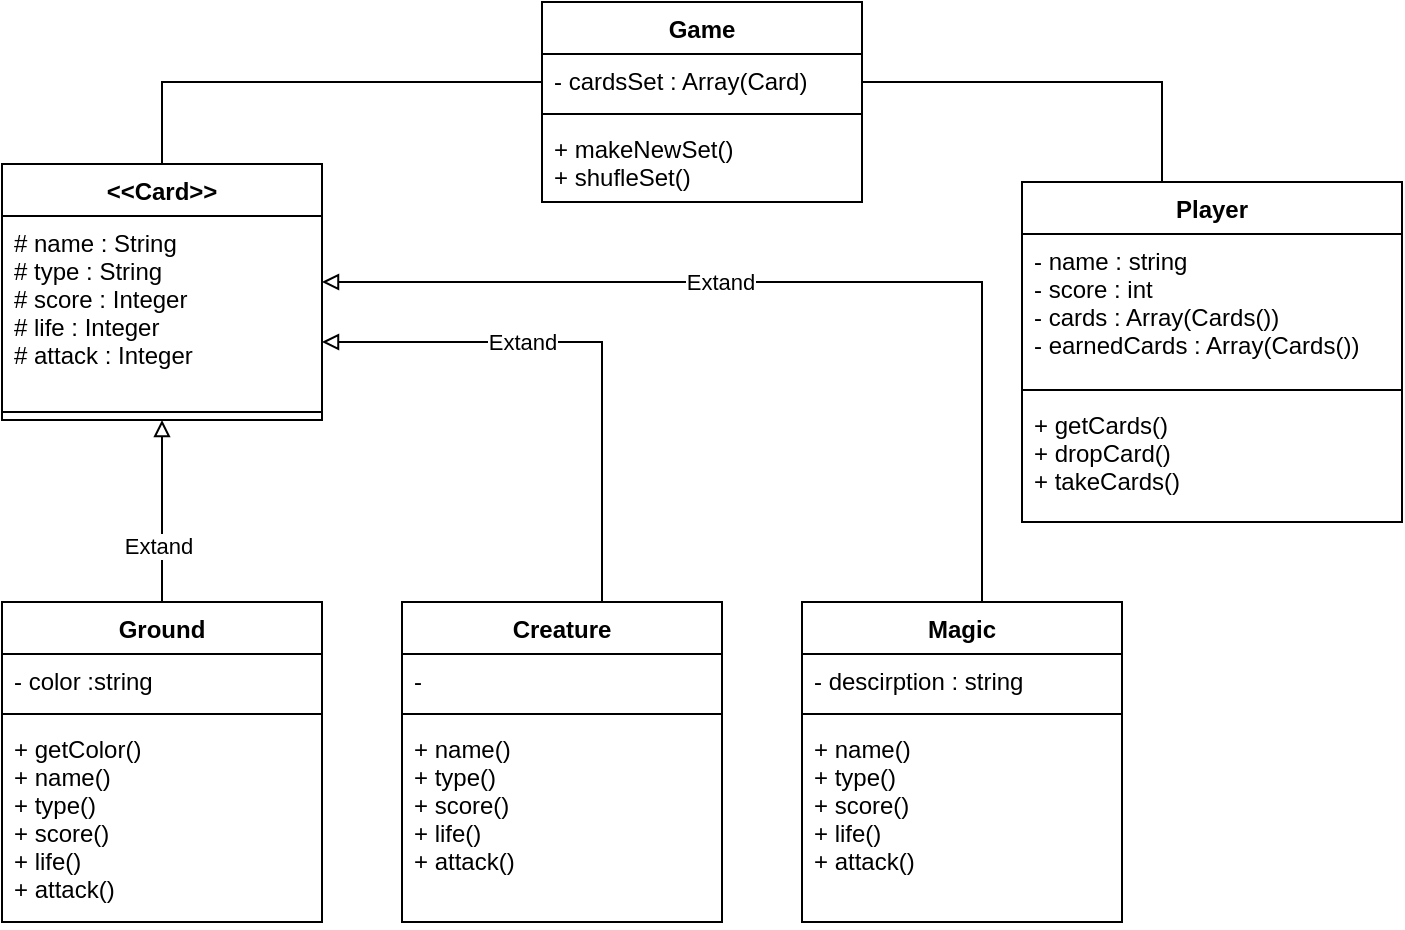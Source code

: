 <mxfile version="13.9.9" type="device"><diagram id="3hElpvVk4I48DchS2Ijv" name="ClassDigram"><mxGraphModel dx="1024" dy="584" grid="1" gridSize="10" guides="1" tooltips="1" connect="1" arrows="1" fold="1" page="1" pageScale="1" pageWidth="1000" pageHeight="800" math="0" shadow="0"><root><mxCell id="0"/><mxCell id="1" parent="0"/><mxCell id="dumbHCQnGsFcvUQUsLKi-17" style="edgeStyle=orthogonalEdgeStyle;rounded=0;orthogonalLoop=1;jettySize=auto;html=1;endArrow=block;endFill=0;" parent="1" source="ZqAiMtikKepjVgGYJOeP-2" target="dumbHCQnGsFcvUQUsLKi-36" edge="1"><mxGeometry relative="1" as="geometry"><Array as="points"/><mxPoint x="200" y="310" as="sourcePoint"/></mxGeometry></mxCell><mxCell id="dumbHCQnGsFcvUQUsLKi-22" value="Extand" style="edgeLabel;html=1;align=center;verticalAlign=middle;resizable=0;points=[];" parent="dumbHCQnGsFcvUQUsLKi-17" vertex="1" connectable="0"><mxGeometry x="-0.38" y="2" relative="1" as="geometry"><mxPoint as="offset"/></mxGeometry></mxCell><mxCell id="dumbHCQnGsFcvUQUsLKi-18" style="edgeStyle=orthogonalEdgeStyle;rounded=0;orthogonalLoop=1;jettySize=auto;html=1;endArrow=block;endFill=0;" parent="1" source="ZqAiMtikKepjVgGYJOeP-10" target="dumbHCQnGsFcvUQUsLKi-36" edge="1"><mxGeometry relative="1" as="geometry"><Array as="points"><mxPoint x="600" y="150"/></Array><mxPoint x="600" y="310" as="sourcePoint"/></mxGeometry></mxCell><mxCell id="dumbHCQnGsFcvUQUsLKi-20" value="Extand" style="edgeLabel;html=1;align=center;verticalAlign=middle;resizable=0;points=[];" parent="dumbHCQnGsFcvUQUsLKi-18" vertex="1" connectable="0"><mxGeometry x="-0.251" y="-5" relative="1" as="geometry"><mxPoint x="-108" y="5" as="offset"/></mxGeometry></mxCell><mxCell id="dumbHCQnGsFcvUQUsLKi-19" style="edgeStyle=orthogonalEdgeStyle;rounded=0;orthogonalLoop=1;jettySize=auto;html=1;endArrow=block;endFill=0;" parent="1" source="ZqAiMtikKepjVgGYJOeP-6" target="dumbHCQnGsFcvUQUsLKi-36" edge="1"><mxGeometry relative="1" as="geometry"><mxPoint x="410" y="310" as="sourcePoint"/><Array as="points"><mxPoint x="410" y="180"/></Array></mxGeometry></mxCell><mxCell id="dumbHCQnGsFcvUQUsLKi-21" value="Extand" style="edgeLabel;html=1;align=center;verticalAlign=middle;resizable=0;points=[];" parent="dumbHCQnGsFcvUQUsLKi-19" vertex="1" connectable="0"><mxGeometry x="0.259" relative="1" as="geometry"><mxPoint as="offset"/></mxGeometry></mxCell><mxCell id="dumbHCQnGsFcvUQUsLKi-28" value="Player" style="swimlane;fontStyle=1;align=center;verticalAlign=top;childLayout=stackLayout;horizontal=1;startSize=26;horizontalStack=0;resizeParent=1;resizeParentMax=0;resizeLast=0;collapsible=1;marginBottom=0;" parent="1" vertex="1"><mxGeometry x="620" y="100" width="190" height="170" as="geometry"/></mxCell><mxCell id="dumbHCQnGsFcvUQUsLKi-29" value="- name : string&#10;- score : int&#10;- cards : Array(Cards())&#10;- earnedCards : Array(Cards())" style="text;strokeColor=none;fillColor=none;align=left;verticalAlign=top;spacingLeft=4;spacingRight=4;overflow=hidden;rotatable=0;points=[[0,0.5],[1,0.5]];portConstraint=eastwest;" parent="dumbHCQnGsFcvUQUsLKi-28" vertex="1"><mxGeometry y="26" width="190" height="74" as="geometry"/></mxCell><mxCell id="dumbHCQnGsFcvUQUsLKi-30" value="" style="line;strokeWidth=1;fillColor=none;align=left;verticalAlign=middle;spacingTop=-1;spacingLeft=3;spacingRight=3;rotatable=0;labelPosition=right;points=[];portConstraint=eastwest;" parent="dumbHCQnGsFcvUQUsLKi-28" vertex="1"><mxGeometry y="100" width="190" height="8" as="geometry"/></mxCell><mxCell id="dumbHCQnGsFcvUQUsLKi-31" value="+ getCards()&#10;+ dropCard()&#10;+ takeCards()" style="text;strokeColor=none;fillColor=none;align=left;verticalAlign=top;spacingLeft=4;spacingRight=4;overflow=hidden;rotatable=0;points=[[0,0.5],[1,0.5]];portConstraint=eastwest;" parent="dumbHCQnGsFcvUQUsLKi-28" vertex="1"><mxGeometry y="108" width="190" height="62" as="geometry"/></mxCell><mxCell id="dumbHCQnGsFcvUQUsLKi-35" style="edgeStyle=orthogonalEdgeStyle;rounded=0;orthogonalLoop=1;jettySize=auto;html=1;endArrow=none;endFill=0;" parent="1" source="dumbHCQnGsFcvUQUsLKi-28" target="dumbHCQnGsFcvUQUsLKi-41" edge="1"><mxGeometry relative="1" as="geometry"><Array as="points"><mxPoint x="690" y="50"/></Array></mxGeometry></mxCell><mxCell id="dumbHCQnGsFcvUQUsLKi-36" value="&lt;&lt;Card&gt;&gt;" style="swimlane;fontStyle=1;align=center;verticalAlign=top;childLayout=stackLayout;horizontal=1;startSize=26;horizontalStack=0;resizeParent=1;resizeParentMax=0;resizeLast=0;collapsible=1;marginBottom=0;" parent="1" vertex="1"><mxGeometry x="110" y="91" width="160" height="128" as="geometry"/></mxCell><mxCell id="dumbHCQnGsFcvUQUsLKi-37" value="# name : String&#10;# type : String&#10;# score : Integer&#10;# life : Integer&#10;# attack : Integer" style="text;strokeColor=none;fillColor=none;align=left;verticalAlign=top;spacingLeft=4;spacingRight=4;overflow=hidden;rotatable=0;points=[[0,0.5],[1,0.5]];portConstraint=eastwest;" parent="dumbHCQnGsFcvUQUsLKi-36" vertex="1"><mxGeometry y="26" width="160" height="94" as="geometry"/></mxCell><mxCell id="dumbHCQnGsFcvUQUsLKi-38" value="" style="line;strokeWidth=1;fillColor=none;align=left;verticalAlign=middle;spacingTop=-1;spacingLeft=3;spacingRight=3;rotatable=0;labelPosition=right;points=[];portConstraint=eastwest;" parent="dumbHCQnGsFcvUQUsLKi-36" vertex="1"><mxGeometry y="120" width="160" height="8" as="geometry"/></mxCell><mxCell id="dumbHCQnGsFcvUQUsLKi-41" value="Game" style="swimlane;fontStyle=1;align=center;verticalAlign=top;childLayout=stackLayout;horizontal=1;startSize=26;horizontalStack=0;resizeParent=1;resizeParentMax=0;resizeLast=0;collapsible=1;marginBottom=0;" parent="1" vertex="1"><mxGeometry x="380" y="10" width="160" height="100" as="geometry"/></mxCell><mxCell id="dumbHCQnGsFcvUQUsLKi-42" value="- cardsSet : Array(Card)&#10;" style="text;strokeColor=none;fillColor=none;align=left;verticalAlign=top;spacingLeft=4;spacingRight=4;overflow=hidden;rotatable=0;points=[[0,0.5],[1,0.5]];portConstraint=eastwest;" parent="dumbHCQnGsFcvUQUsLKi-41" vertex="1"><mxGeometry y="26" width="160" height="26" as="geometry"/></mxCell><mxCell id="dumbHCQnGsFcvUQUsLKi-43" value="" style="line;strokeWidth=1;fillColor=none;align=left;verticalAlign=middle;spacingTop=-1;spacingLeft=3;spacingRight=3;rotatable=0;labelPosition=right;points=[];portConstraint=eastwest;" parent="dumbHCQnGsFcvUQUsLKi-41" vertex="1"><mxGeometry y="52" width="160" height="8" as="geometry"/></mxCell><mxCell id="dumbHCQnGsFcvUQUsLKi-44" value="+ makeNewSet()&#10;+ shufleSet()" style="text;strokeColor=none;fillColor=none;align=left;verticalAlign=top;spacingLeft=4;spacingRight=4;overflow=hidden;rotatable=0;points=[[0,0.5],[1,0.5]];portConstraint=eastwest;" parent="dumbHCQnGsFcvUQUsLKi-41" vertex="1"><mxGeometry y="60" width="160" height="40" as="geometry"/></mxCell><mxCell id="dumbHCQnGsFcvUQUsLKi-45" style="edgeStyle=orthogonalEdgeStyle;rounded=0;orthogonalLoop=1;jettySize=auto;html=1;endArrow=none;endFill=0;" parent="1" source="dumbHCQnGsFcvUQUsLKi-36" target="dumbHCQnGsFcvUQUsLKi-41" edge="1"><mxGeometry relative="1" as="geometry"><Array as="points"><mxPoint x="190" y="50"/></Array></mxGeometry></mxCell><mxCell id="ZqAiMtikKepjVgGYJOeP-2" value="Ground" style="swimlane;fontStyle=1;align=center;verticalAlign=top;childLayout=stackLayout;horizontal=1;startSize=26;horizontalStack=0;resizeParent=1;resizeParentMax=0;resizeLast=0;collapsible=1;marginBottom=0;" vertex="1" parent="1"><mxGeometry x="110" y="310" width="160" height="160" as="geometry"/></mxCell><mxCell id="ZqAiMtikKepjVgGYJOeP-3" value="- color :string" style="text;strokeColor=none;fillColor=none;align=left;verticalAlign=top;spacingLeft=4;spacingRight=4;overflow=hidden;rotatable=0;points=[[0,0.5],[1,0.5]];portConstraint=eastwest;" vertex="1" parent="ZqAiMtikKepjVgGYJOeP-2"><mxGeometry y="26" width="160" height="26" as="geometry"/></mxCell><mxCell id="ZqAiMtikKepjVgGYJOeP-4" value="" style="line;strokeWidth=1;fillColor=none;align=left;verticalAlign=middle;spacingTop=-1;spacingLeft=3;spacingRight=3;rotatable=0;labelPosition=right;points=[];portConstraint=eastwest;" vertex="1" parent="ZqAiMtikKepjVgGYJOeP-2"><mxGeometry y="52" width="160" height="8" as="geometry"/></mxCell><mxCell id="ZqAiMtikKepjVgGYJOeP-5" value="+ getColor()&#10;+ name()&#10;+ type()&#10;+ score()&#10;+ life()&#10;+ attack()" style="text;strokeColor=none;fillColor=none;align=left;verticalAlign=top;spacingLeft=4;spacingRight=4;overflow=hidden;rotatable=0;points=[[0,0.5],[1,0.5]];portConstraint=eastwest;" vertex="1" parent="ZqAiMtikKepjVgGYJOeP-2"><mxGeometry y="60" width="160" height="100" as="geometry"/></mxCell><mxCell id="ZqAiMtikKepjVgGYJOeP-6" value="Creature" style="swimlane;fontStyle=1;align=center;verticalAlign=top;childLayout=stackLayout;horizontal=1;startSize=26;horizontalStack=0;resizeParent=1;resizeParentMax=0;resizeLast=0;collapsible=1;marginBottom=0;" vertex="1" parent="1"><mxGeometry x="310" y="310" width="160" height="160" as="geometry"/></mxCell><mxCell id="ZqAiMtikKepjVgGYJOeP-7" value="-" style="text;strokeColor=none;fillColor=none;align=left;verticalAlign=top;spacingLeft=4;spacingRight=4;overflow=hidden;rotatable=0;points=[[0,0.5],[1,0.5]];portConstraint=eastwest;" vertex="1" parent="ZqAiMtikKepjVgGYJOeP-6"><mxGeometry y="26" width="160" height="26" as="geometry"/></mxCell><mxCell id="ZqAiMtikKepjVgGYJOeP-8" value="" style="line;strokeWidth=1;fillColor=none;align=left;verticalAlign=middle;spacingTop=-1;spacingLeft=3;spacingRight=3;rotatable=0;labelPosition=right;points=[];portConstraint=eastwest;" vertex="1" parent="ZqAiMtikKepjVgGYJOeP-6"><mxGeometry y="52" width="160" height="8" as="geometry"/></mxCell><mxCell id="ZqAiMtikKepjVgGYJOeP-9" value="+ name()&#10;+ type()&#10;+ score()&#10;+ life()&#10;+ attack()" style="text;strokeColor=none;fillColor=none;align=left;verticalAlign=top;spacingLeft=4;spacingRight=4;overflow=hidden;rotatable=0;points=[[0,0.5],[1,0.5]];portConstraint=eastwest;" vertex="1" parent="ZqAiMtikKepjVgGYJOeP-6"><mxGeometry y="60" width="160" height="100" as="geometry"/></mxCell><mxCell id="ZqAiMtikKepjVgGYJOeP-10" value="Magic" style="swimlane;fontStyle=1;align=center;verticalAlign=top;childLayout=stackLayout;horizontal=1;startSize=26;horizontalStack=0;resizeParent=1;resizeParentMax=0;resizeLast=0;collapsible=1;marginBottom=0;" vertex="1" parent="1"><mxGeometry x="510" y="310" width="160" height="160" as="geometry"/></mxCell><mxCell id="ZqAiMtikKepjVgGYJOeP-11" value="- descirption : string" style="text;strokeColor=none;fillColor=none;align=left;verticalAlign=top;spacingLeft=4;spacingRight=4;overflow=hidden;rotatable=0;points=[[0,0.5],[1,0.5]];portConstraint=eastwest;" vertex="1" parent="ZqAiMtikKepjVgGYJOeP-10"><mxGeometry y="26" width="160" height="26" as="geometry"/></mxCell><mxCell id="ZqAiMtikKepjVgGYJOeP-12" value="" style="line;strokeWidth=1;fillColor=none;align=left;verticalAlign=middle;spacingTop=-1;spacingLeft=3;spacingRight=3;rotatable=0;labelPosition=right;points=[];portConstraint=eastwest;" vertex="1" parent="ZqAiMtikKepjVgGYJOeP-10"><mxGeometry y="52" width="160" height="8" as="geometry"/></mxCell><mxCell id="ZqAiMtikKepjVgGYJOeP-13" value="+ name()&#10;+ type()&#10;+ score()&#10;+ life()&#10;+ attack()" style="text;strokeColor=none;fillColor=none;align=left;verticalAlign=top;spacingLeft=4;spacingRight=4;overflow=hidden;rotatable=0;points=[[0,0.5],[1,0.5]];portConstraint=eastwest;" vertex="1" parent="ZqAiMtikKepjVgGYJOeP-10"><mxGeometry y="60" width="160" height="100" as="geometry"/></mxCell></root></mxGraphModel></diagram></mxfile>